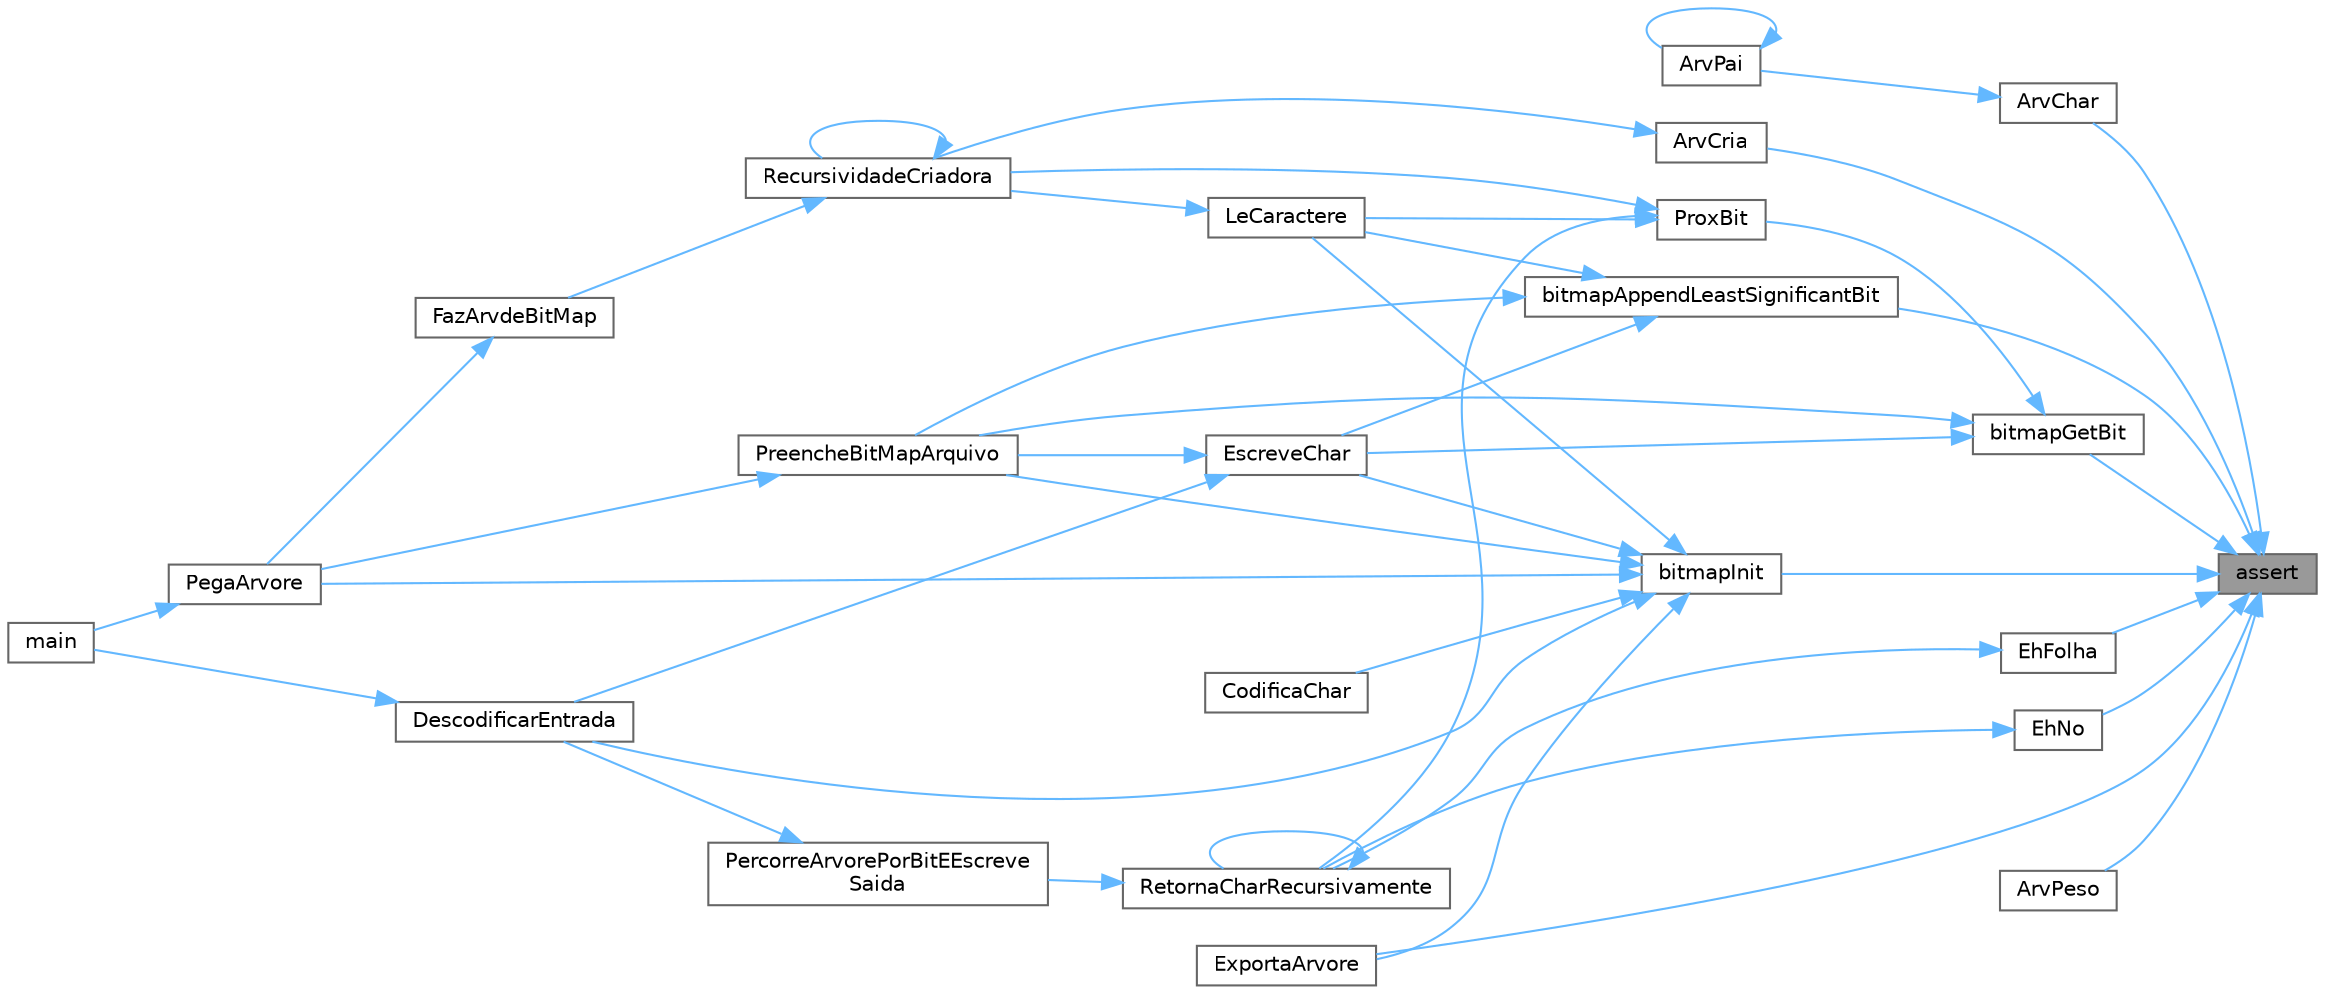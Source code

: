 digraph "assert"
{
 // LATEX_PDF_SIZE
  bgcolor="transparent";
  edge [fontname=Helvetica,fontsize=10,labelfontname=Helvetica,labelfontsize=10];
  node [fontname=Helvetica,fontsize=10,shape=box,height=0.2,width=0.4];
  rankdir="RL";
  Node1 [label="assert",height=0.2,width=0.4,color="gray40", fillcolor="grey60", style="filled", fontcolor="black",tooltip=" "];
  Node1 -> Node2 [dir="back",color="steelblue1",style="solid"];
  Node2 [label="ArvChar",height=0.2,width=0.4,color="grey40", fillcolor="white", style="filled",URL="$_arvore_8c.html#a38c5945a9e3f36721f6af8f951861e5a",tooltip="Retorna o caractere da árvore caso seja diferente de NULL."];
  Node2 -> Node3 [dir="back",color="steelblue1",style="solid"];
  Node3 [label="ArvPai",height=0.2,width=0.4,color="grey40", fillcolor="white", style="filled",URL="$_arvore_8c.html#a2277070fbf493eb3ecda0642fc2bd0c1",tooltip="Procura o pai do nó que contém o caractere c."];
  Node3 -> Node3 [dir="back",color="steelblue1",style="solid"];
  Node1 -> Node4 [dir="back",color="steelblue1",style="solid"];
  Node4 [label="ArvCria",height=0.2,width=0.4,color="grey40", fillcolor="white", style="filled",URL="$_arvore_8c.html#ab523d769f5fa825ecfed60ccbf80735f",tooltip="Função para criar Arvore, aqui podemos adicionar um caractere e seu peso correspodente na contagem do..."];
  Node4 -> Node5 [dir="back",color="steelblue1",style="solid"];
  Node5 [label="RecursividadeCriadora",height=0.2,width=0.4,color="grey40", fillcolor="white", style="filled",URL="$_arvore_8c.html#a87505f6fe3718fc93dc8f907127a6a6b",tooltip="Funcao recursiva auxiliar de FazArvdeBitMap. Nessa funcao, lemos o bitmap indexado contendo a arvore ..."];
  Node5 -> Node6 [dir="back",color="steelblue1",style="solid"];
  Node6 [label="FazArvdeBitMap",height=0.2,width=0.4,color="grey40", fillcolor="white", style="filled",URL="$_arvore_8c.html#a8fe51cc09bbed0a34bd2ac0d826c9512",tooltip="Dado um bitmap contendo a arvore serializada em pre-ordem, retorna a mesma desserializada para uso no..."];
  Node6 -> Node7 [dir="back",color="steelblue1",style="solid"];
  Node7 [label="PegaArvore",height=0.2,width=0.4,color="grey40", fillcolor="white", style="filled",URL="$_decodificador_8c.html#a350e3a2d1764f2357fe860705c2be1a3",tooltip="Monta uma arvore de Huffman com base no cabecalho presente no arquivo de entrada."];
  Node7 -> Node8 [dir="back",color="steelblue1",style="solid"];
  Node8 [label="main",height=0.2,width=0.4,color="grey40", fillcolor="white", style="filled",URL="$_decodificador_8c.html#abf9e6b7e6f15df4b525a2e7705ba3089",tooltip=" "];
  Node5 -> Node5 [dir="back",color="steelblue1",style="solid"];
  Node1 -> Node9 [dir="back",color="steelblue1",style="solid"];
  Node9 [label="ArvPeso",height=0.2,width=0.4,color="grey40", fillcolor="white", style="filled",URL="$_arvore_8c.html#adbfc4cec04e2ca0f3b4976d68d874fa5",tooltip="Retorna o peso da árvore caso seja diferente de NULL."];
  Node1 -> Node10 [dir="back",color="steelblue1",style="solid"];
  Node10 [label="bitmapAppendLeastSignificantBit",height=0.2,width=0.4,color="grey40", fillcolor="white", style="filled",URL="$bitmap_8c.html#a8bee243b51ff8daf8cf577d11e7e735c",tooltip=" "];
  Node10 -> Node11 [dir="back",color="steelblue1",style="solid"];
  Node11 [label="EscreveChar",height=0.2,width=0.4,color="grey40", fillcolor="white", style="filled",URL="$bitmap_8c.html#abef2d066901108b1a90121a6411e43c4",tooltip="Escreve um byte//char em um bitmap."];
  Node11 -> Node12 [dir="back",color="steelblue1",style="solid"];
  Node12 [label="DescodificarEntrada",height=0.2,width=0.4,color="grey40", fillcolor="white", style="filled",URL="$_decodificador_8c.html#a92327d77e14adac52847850f2aded1f3",tooltip="Decodifica o arquivo de entrada com base na arvore de Huffman passada Escrevendo o resultado no arqui..."];
  Node12 -> Node8 [dir="back",color="steelblue1",style="solid"];
  Node11 -> Node13 [dir="back",color="steelblue1",style="solid"];
  Node13 [label="PreencheBitMapArquivo",height=0.2,width=0.4,color="grey40", fillcolor="white", style="filled",URL="$_decodificador_8c.html#ae772ebf98171e99b223a791bc867fbbf",tooltip="Preenche bitmap com a quantidade de bits informada do arquivo passado."];
  Node13 -> Node7 [dir="back",color="steelblue1",style="solid"];
  Node10 -> Node14 [dir="back",color="steelblue1",style="solid"];
  Node14 [label="LeCaractere",height=0.2,width=0.4,color="grey40", fillcolor="white", style="filled",URL="$_bitindex_8c.html#a0593341cccbcde30b5c85c832e1d4aa2",tooltip="Retorna os proximos 8 bits do bitmap, concatenados em um char."];
  Node14 -> Node5 [dir="back",color="steelblue1",style="solid"];
  Node10 -> Node13 [dir="back",color="steelblue1",style="solid"];
  Node1 -> Node15 [dir="back",color="steelblue1",style="solid"];
  Node15 [label="bitmapGetBit",height=0.2,width=0.4,color="grey40", fillcolor="white", style="filled",URL="$bitmap_8c.html#ac67802da30c1b2aa2fd983818b11d435",tooltip=" "];
  Node15 -> Node11 [dir="back",color="steelblue1",style="solid"];
  Node15 -> Node13 [dir="back",color="steelblue1",style="solid"];
  Node15 -> Node16 [dir="back",color="steelblue1",style="solid"];
  Node16 [label="ProxBit",height=0.2,width=0.4,color="grey40", fillcolor="white", style="filled",URL="$_bitindex_8c.html#a3d10e37dd981c668b0db91cebc255246",tooltip="Retorna o proximo bit do bitmap, caso omesmo fosse tratado como uma pilha."];
  Node16 -> Node14 [dir="back",color="steelblue1",style="solid"];
  Node16 -> Node5 [dir="back",color="steelblue1",style="solid"];
  Node16 -> Node17 [dir="back",color="steelblue1",style="solid"];
  Node17 [label="RetornaCharRecursivamente",height=0.2,width=0.4,color="grey40", fillcolor="white", style="filled",URL="$_arvore_8c.html#a9dc4c14ca5384fca4c32be6d40e5b2b1",tooltip="Funcao recusiva auxiliar de PercorreArvorePorBitEEscreveSaida. Faz a decodificacao de um caractere pr..."];
  Node17 -> Node18 [dir="back",color="steelblue1",style="solid"];
  Node18 [label="PercorreArvorePorBitEEscreve\lSaida",height=0.2,width=0.4,color="grey40", fillcolor="white", style="filled",URL="$_arvore_8c.html#a2a046926fc047d7085c4a1714366a868",tooltip="Decodifica o conteudo de um Bitmap Indexado com base na Arvore de Huffman passada,..."];
  Node18 -> Node12 [dir="back",color="steelblue1",style="solid"];
  Node17 -> Node17 [dir="back",color="steelblue1",style="solid"];
  Node1 -> Node19 [dir="back",color="steelblue1",style="solid"];
  Node19 [label="bitmapInit",height=0.2,width=0.4,color="grey40", fillcolor="white", style="filled",URL="$bitmap_8c.html#a6fe05cb2e9889f347653f98edac7a114",tooltip=" "];
  Node19 -> Node20 [dir="back",color="steelblue1",style="solid"];
  Node20 [label="CodificaChar",height=0.2,width=0.4,color="grey40", fillcolor="white", style="filled",URL="$_arvore_8c.html#a7a7b30394ce1cb20cb9c3c044d267f28",tooltip="Retorna o codigo referente ao caractere dado, na codificacao da arvore fornecida."];
  Node19 -> Node12 [dir="back",color="steelblue1",style="solid"];
  Node19 -> Node11 [dir="back",color="steelblue1",style="solid"];
  Node19 -> Node21 [dir="back",color="steelblue1",style="solid"];
  Node21 [label="ExportaArvore",height=0.2,width=0.4,color="grey40", fillcolor="white", style="filled",URL="$_arvore_8c.html#ad9dbcc1eff0144c00dd5fa224684232f",tooltip="Retorna o bitmap referente a arvore de codificacao seguindo a travessia de pre-ordem e bit de identif..."];
  Node19 -> Node14 [dir="back",color="steelblue1",style="solid"];
  Node19 -> Node7 [dir="back",color="steelblue1",style="solid"];
  Node19 -> Node13 [dir="back",color="steelblue1",style="solid"];
  Node1 -> Node22 [dir="back",color="steelblue1",style="solid"];
  Node22 [label="EhFolha",height=0.2,width=0.4,color="grey40", fillcolor="white", style="filled",URL="$_arvore_8c.html#a0c15d546ee7d6c913839864f04e1c47a",tooltip=" "];
  Node22 -> Node17 [dir="back",color="steelblue1",style="solid"];
  Node1 -> Node23 [dir="back",color="steelblue1",style="solid"];
  Node23 [label="EhNo",height=0.2,width=0.4,color="grey40", fillcolor="white", style="filled",URL="$_arvore_8c.html#ae23fe165e1bc7caaa0ed488b078c7694",tooltip=" "];
  Node23 -> Node17 [dir="back",color="steelblue1",style="solid"];
  Node1 -> Node21 [dir="back",color="steelblue1",style="solid"];
}
